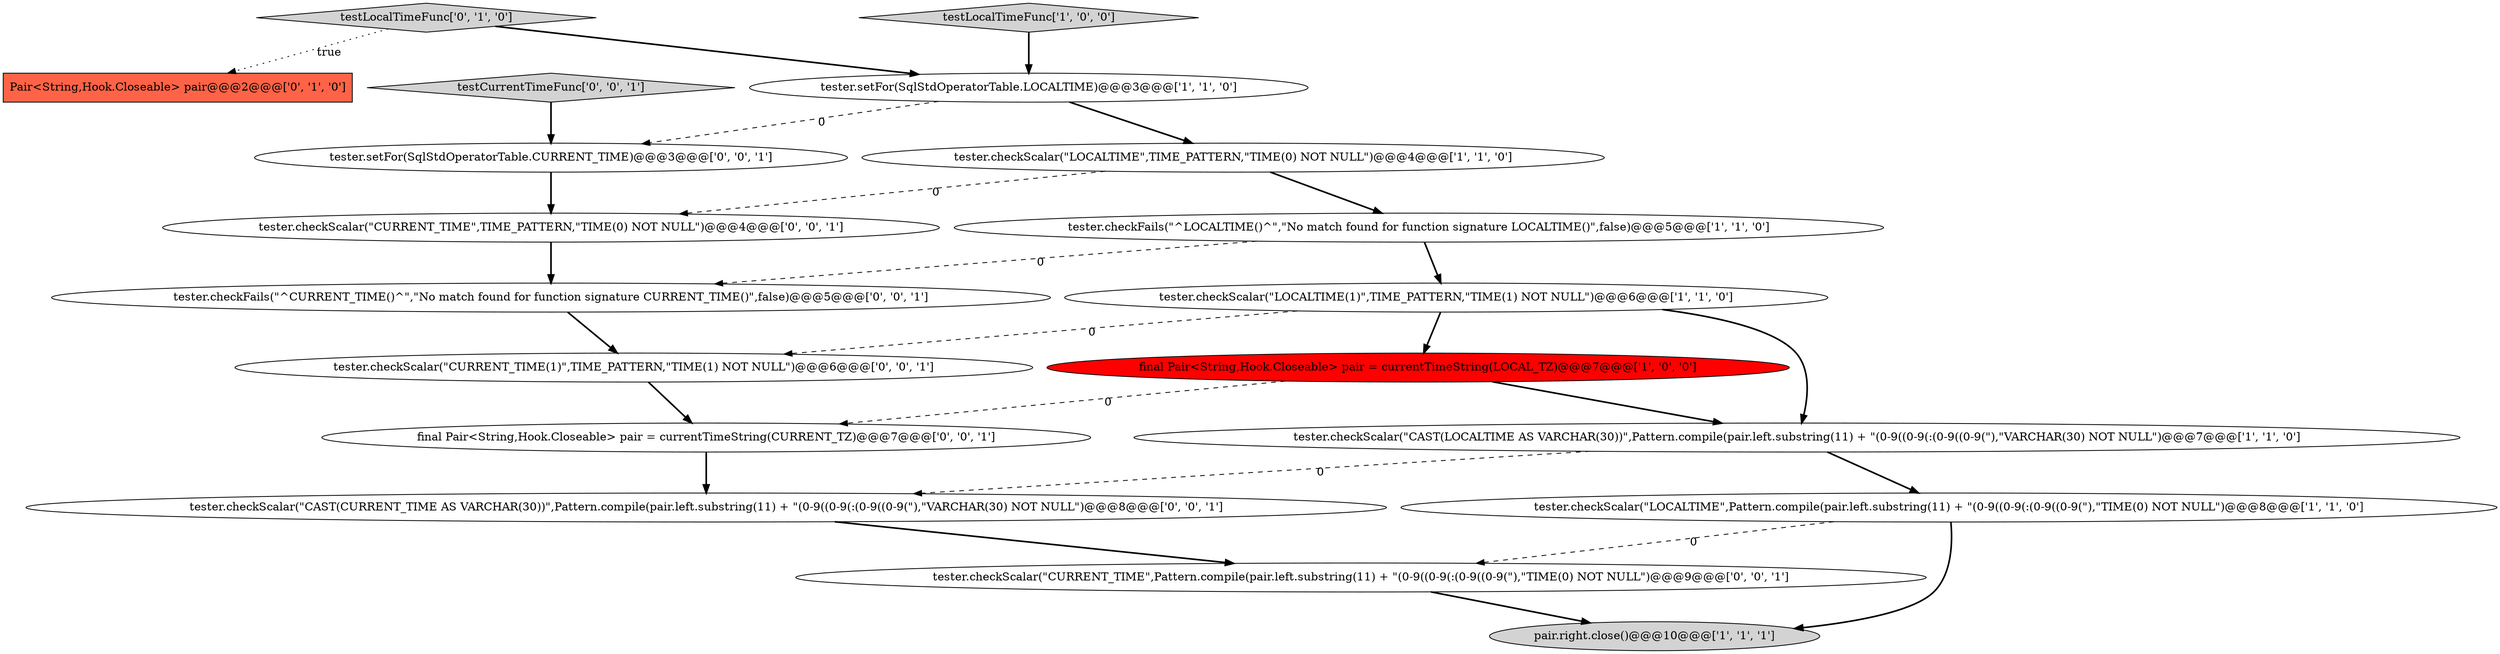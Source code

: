 digraph {
6 [style = filled, label = "tester.checkScalar(\"LOCALTIME\",TIME_PATTERN,\"TIME(0) NOT NULL\")@@@4@@@['1', '1', '0']", fillcolor = white, shape = ellipse image = "AAA0AAABBB1BBB"];
10 [style = filled, label = "testLocalTimeFunc['0', '1', '0']", fillcolor = lightgray, shape = diamond image = "AAA0AAABBB2BBB"];
7 [style = filled, label = "tester.checkScalar(\"LOCALTIME(1)\",TIME_PATTERN,\"TIME(1) NOT NULL\")@@@6@@@['1', '1', '0']", fillcolor = white, shape = ellipse image = "AAA0AAABBB1BBB"];
1 [style = filled, label = "tester.checkFails(\"^LOCALTIME()^\",\"No match found for function signature LOCALTIME\(\)\",false)@@@5@@@['1', '1', '0']", fillcolor = white, shape = ellipse image = "AAA0AAABBB1BBB"];
14 [style = filled, label = "tester.checkScalar(\"CURRENT_TIME\",TIME_PATTERN,\"TIME(0) NOT NULL\")@@@4@@@['0', '0', '1']", fillcolor = white, shape = ellipse image = "AAA0AAABBB3BBB"];
17 [style = filled, label = "tester.checkScalar(\"CURRENT_TIME(1)\",TIME_PATTERN,\"TIME(1) NOT NULL\")@@@6@@@['0', '0', '1']", fillcolor = white, shape = ellipse image = "AAA0AAABBB3BBB"];
0 [style = filled, label = "tester.checkScalar(\"LOCALTIME\",Pattern.compile(pair.left.substring(11) + \"(0-9((0-9(:(0-9((0-9(\"),\"TIME(0) NOT NULL\")@@@8@@@['1', '1', '0']", fillcolor = white, shape = ellipse image = "AAA0AAABBB1BBB"];
5 [style = filled, label = "tester.setFor(SqlStdOperatorTable.LOCALTIME)@@@3@@@['1', '1', '0']", fillcolor = white, shape = ellipse image = "AAA0AAABBB1BBB"];
4 [style = filled, label = "pair.right.close()@@@10@@@['1', '1', '1']", fillcolor = lightgray, shape = ellipse image = "AAA0AAABBB1BBB"];
11 [style = filled, label = "tester.checkScalar(\"CURRENT_TIME\",Pattern.compile(pair.left.substring(11) + \"(0-9((0-9(:(0-9((0-9(\"),\"TIME(0) NOT NULL\")@@@9@@@['0', '0', '1']", fillcolor = white, shape = ellipse image = "AAA0AAABBB3BBB"];
12 [style = filled, label = "tester.checkFails(\"^CURRENT_TIME()^\",\"No match found for function signature CURRENT_TIME\(\)\",false)@@@5@@@['0', '0', '1']", fillcolor = white, shape = ellipse image = "AAA0AAABBB3BBB"];
2 [style = filled, label = "testLocalTimeFunc['1', '0', '0']", fillcolor = lightgray, shape = diamond image = "AAA0AAABBB1BBB"];
13 [style = filled, label = "final Pair<String,Hook.Closeable> pair = currentTimeString(CURRENT_TZ)@@@7@@@['0', '0', '1']", fillcolor = white, shape = ellipse image = "AAA0AAABBB3BBB"];
8 [style = filled, label = "final Pair<String,Hook.Closeable> pair = currentTimeString(LOCAL_TZ)@@@7@@@['1', '0', '0']", fillcolor = red, shape = ellipse image = "AAA1AAABBB1BBB"];
15 [style = filled, label = "testCurrentTimeFunc['0', '0', '1']", fillcolor = lightgray, shape = diamond image = "AAA0AAABBB3BBB"];
9 [style = filled, label = "Pair<String,Hook.Closeable> pair@@@2@@@['0', '1', '0']", fillcolor = tomato, shape = box image = "AAA1AAABBB2BBB"];
16 [style = filled, label = "tester.setFor(SqlStdOperatorTable.CURRENT_TIME)@@@3@@@['0', '0', '1']", fillcolor = white, shape = ellipse image = "AAA0AAABBB3BBB"];
3 [style = filled, label = "tester.checkScalar(\"CAST(LOCALTIME AS VARCHAR(30))\",Pattern.compile(pair.left.substring(11) + \"(0-9((0-9(:(0-9((0-9(\"),\"VARCHAR(30) NOT NULL\")@@@7@@@['1', '1', '0']", fillcolor = white, shape = ellipse image = "AAA0AAABBB1BBB"];
18 [style = filled, label = "tester.checkScalar(\"CAST(CURRENT_TIME AS VARCHAR(30))\",Pattern.compile(pair.left.substring(11) + \"(0-9((0-9(:(0-9((0-9(\"),\"VARCHAR(30) NOT NULL\")@@@8@@@['0', '0', '1']", fillcolor = white, shape = ellipse image = "AAA0AAABBB3BBB"];
7->17 [style = dashed, label="0"];
3->18 [style = dashed, label="0"];
11->4 [style = bold, label=""];
18->11 [style = bold, label=""];
12->17 [style = bold, label=""];
8->3 [style = bold, label=""];
0->11 [style = dashed, label="0"];
6->14 [style = dashed, label="0"];
7->8 [style = bold, label=""];
15->16 [style = bold, label=""];
10->9 [style = dotted, label="true"];
1->7 [style = bold, label=""];
7->3 [style = bold, label=""];
3->0 [style = bold, label=""];
8->13 [style = dashed, label="0"];
5->16 [style = dashed, label="0"];
6->1 [style = bold, label=""];
1->12 [style = dashed, label="0"];
10->5 [style = bold, label=""];
5->6 [style = bold, label=""];
0->4 [style = bold, label=""];
14->12 [style = bold, label=""];
16->14 [style = bold, label=""];
17->13 [style = bold, label=""];
13->18 [style = bold, label=""];
2->5 [style = bold, label=""];
}
